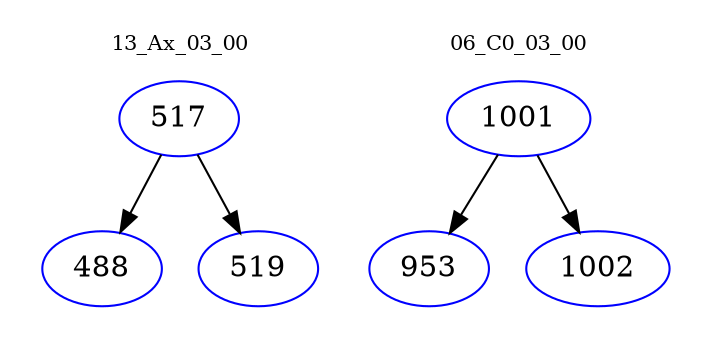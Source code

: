 digraph{
subgraph cluster_0 {
color = white
label = "13_Ax_03_00";
fontsize=10;
T0_517 [label="517", color="blue"]
T0_517 -> T0_488 [color="black"]
T0_488 [label="488", color="blue"]
T0_517 -> T0_519 [color="black"]
T0_519 [label="519", color="blue"]
}
subgraph cluster_1 {
color = white
label = "06_C0_03_00";
fontsize=10;
T1_1001 [label="1001", color="blue"]
T1_1001 -> T1_953 [color="black"]
T1_953 [label="953", color="blue"]
T1_1001 -> T1_1002 [color="black"]
T1_1002 [label="1002", color="blue"]
}
}
